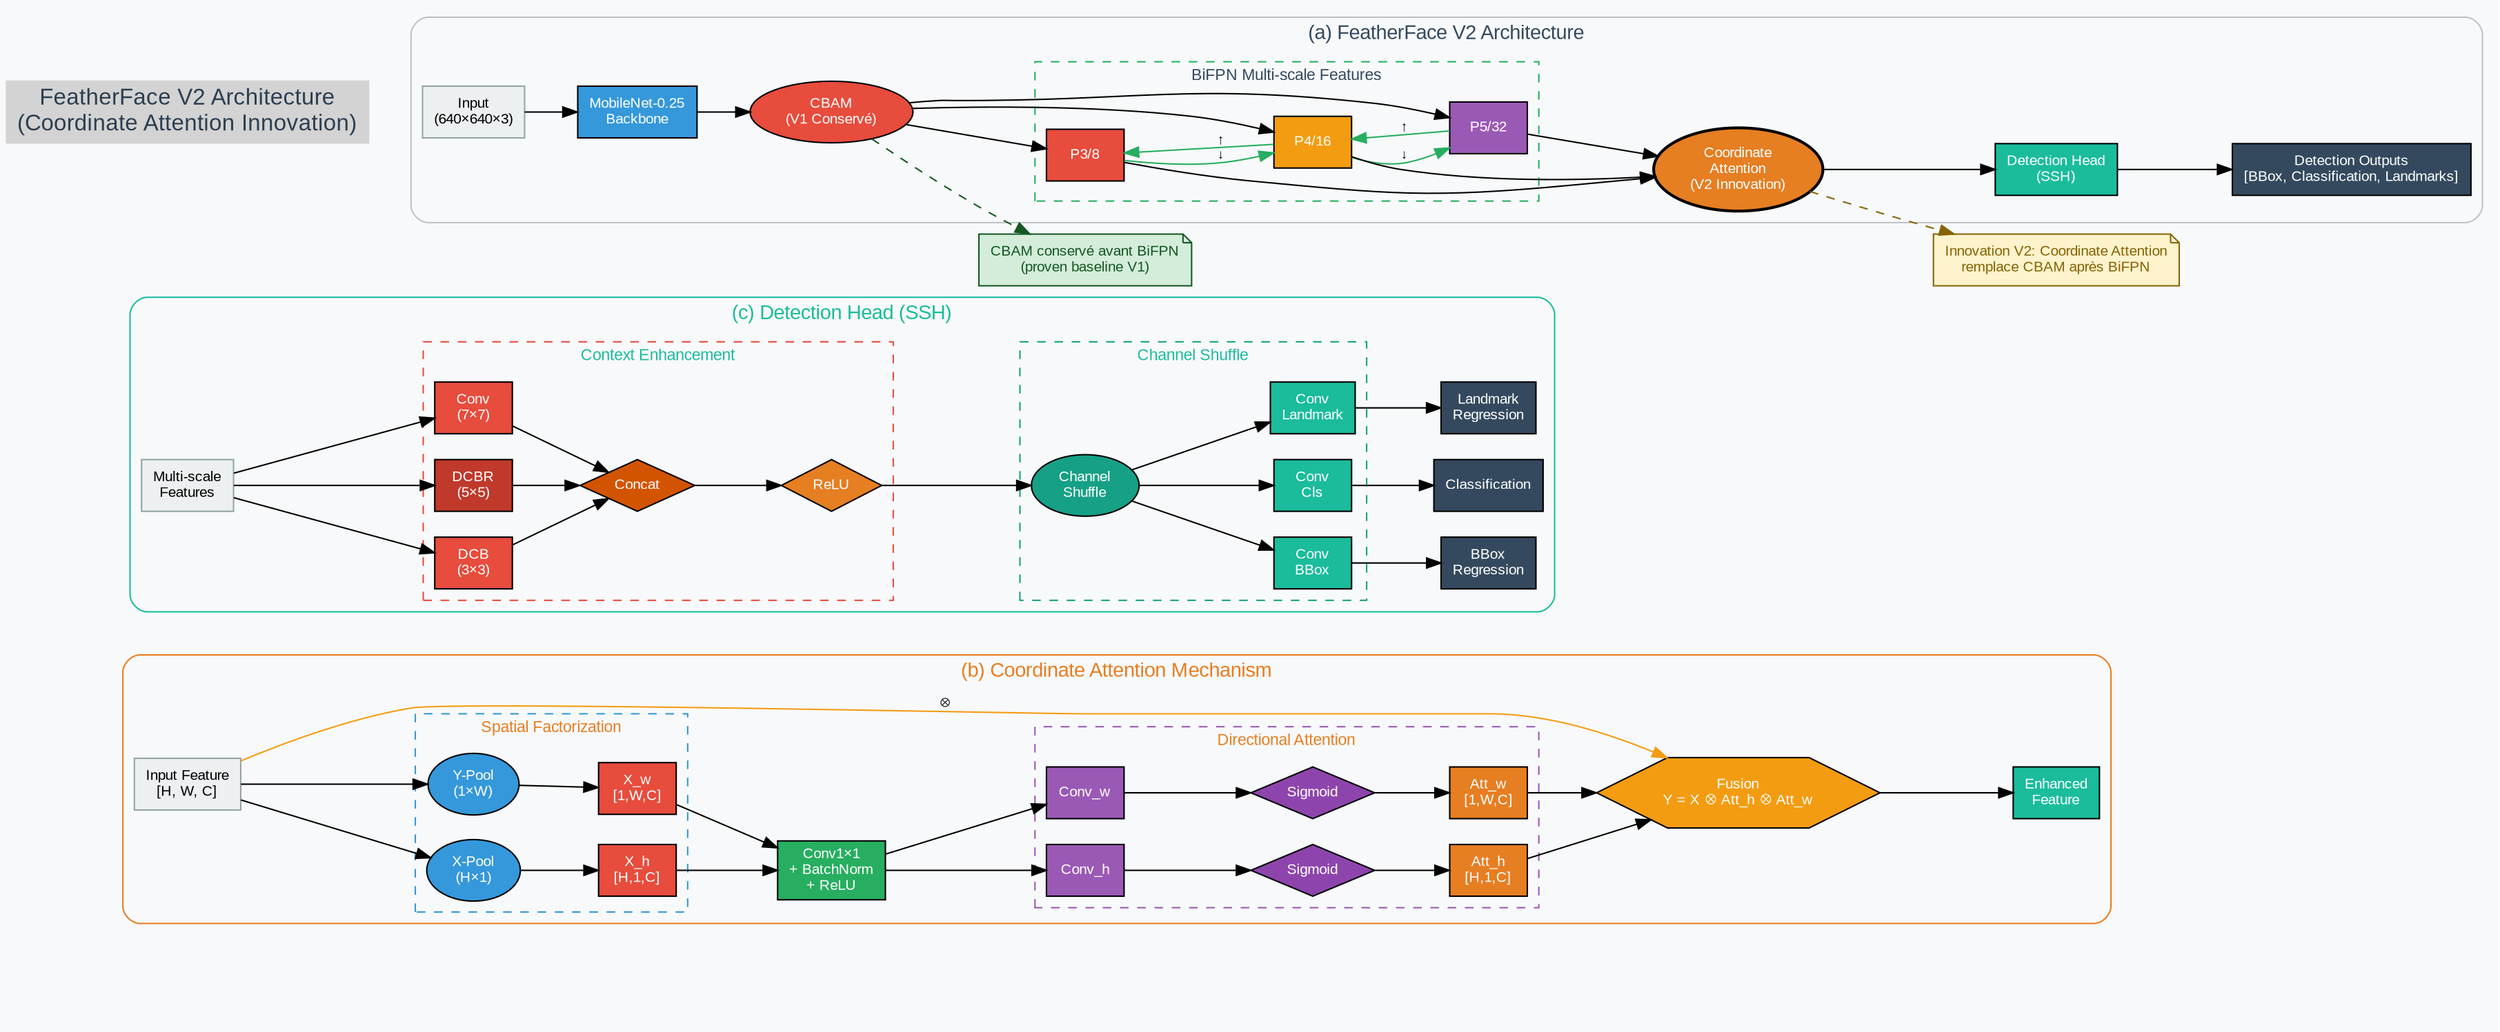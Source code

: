 digraph FeatherFaceV2Architecture {
    // Global settings - Paysage horizontal
    rankdir=LR
    bgcolor="#f8f9fa"
    fontname="Arial"
    fontsize=12
    
    // Node defaults
    node [fontname="Arial", fontsize=10, shape=box, style=filled]
    edge [fontname="Arial", fontsize=9]
    
    // Title
    title [label="FeatherFace V2 Architecture\n(Coordinate Attention Innovation)", 
           shape=plaintext, fontsize=16, fontcolor="#2c3e50"]
    
    // (a) FeatherFace V2 Main Architecture
    subgraph cluster_main {
        label="(a) FeatherFace V2 Architecture"
        fontsize=14
        fontcolor="#34495e"
        color="#bdc3c7"
        style=rounded
        
        // Input
        input [label="Input\n(640×640×3)", fillcolor="#ecf0f1", color="#95a5a6"]
        
        // Backbone
        backbone [label="MobileNet-0.25\nBackbone", fillcolor="#3498db", fontcolor="white"]
        
        // CBAM before BiFPN (conservé V1)
        cbam_before [label="CBAM\n(V1 Conservé)", fillcolor="#e74c3c", fontcolor="white", shape=ellipse]
        
        // BiFPN Feature Pyramid
        subgraph cluster_fpn {
            label="BiFPN Multi-scale Features"
            fontsize=11
            color="#27ae60"
            style=dashed
            
            p3 [label="P3/8", fillcolor="#e74c3c", fontcolor="white"]
            p4 [label="P4/16", fillcolor="#f39c12", fontcolor="white"] 
            p5 [label="P5/32", fillcolor="#9b59b6", fontcolor="white"]
            
            // BiFPN connections
            p3 -> p4 [label="↓", color="#27ae60"]
            p4 -> p5 [label="↓", color="#27ae60"]
            p5 -> p4 [label="↑", color="#27ae60"]
            p4 -> p3 [label="↑", color="#27ae60"]
        }
        
        // V2 Innovation: Coordinate Attention (après BiFPN)
        coord_attn [label="Coordinate\nAttention\n(V2 Innovation)", 
                   fillcolor="#e67e22", fontcolor="white", 
                   shape=ellipse, style="filled,bold"]
        
        // Detection heads
        det_head [label="Detection Head\n(SSH)", fillcolor="#1abc9c", fontcolor="white"]
        
        // Outputs
        outputs [label="Detection Outputs\n[BBox, Classification, Landmarks]", 
                fillcolor="#34495e", fontcolor="white"]
        
        // Main flow - Architecture V2 corrigée
        input -> backbone
        backbone -> cbam_before
        cbam_before -> p3
        cbam_before -> p4  
        cbam_before -> p5
        
        p3 -> coord_attn
        p4 -> coord_attn
        p5 -> coord_attn
        
        coord_attn -> det_head
        det_head -> outputs
    }
    
    // (b) Coordinate Attention Mechanism Detail
    subgraph cluster_coord_attn {
        label="(b) Coordinate Attention Mechanism"
        fontsize=14
        fontcolor="#e67e22"
        color="#e67e22"
        style=rounded
        
        // Input feature
        feat_input [label="Input Feature\n[H, W, C]", fillcolor="#ecf0f1", color="#95a5a6"]
        
        // Spatial factorization
        subgraph cluster_factorization {
            label="Spatial Factorization"
            fontsize=11
            color="#3498db"
            style=dashed
            
            pool_h [label="X-Pool\n(H×1)", fillcolor="#3498db", fontcolor="white", shape=ellipse]
            pool_w [label="Y-Pool\n(1×W)", fillcolor="#3498db", fontcolor="white", shape=ellipse]
            
            feat_h [label="X_h\n[H,1,C]", fillcolor="#e74c3c", fontcolor="white"]
            feat_w [label="X_w\n[1,W,C]", fillcolor="#e74c3c", fontcolor="white"]
        }
        
        // Shared transformation
        conv_transform [label="Conv1×1\n+ BatchNorm\n+ ReLU", fillcolor="#27ae60", fontcolor="white"]
        
        // Directional attention
        subgraph cluster_attention {
            label="Directional Attention"
            fontsize=11
            color="#9b59b6"
            style=dashed
            
            conv_h [label="Conv_h", fillcolor="#9b59b6", fontcolor="white"]
            conv_w [label="Conv_w", fillcolor="#9b59b6", fontcolor="white"]
            
            sigmoid_h [label="Sigmoid", fillcolor="#8e44ad", fontcolor="white", shape=diamond]
            sigmoid_w [label="Sigmoid", fillcolor="#8e44ad", fontcolor="white", shape=diamond]
            
            attn_h [label="Att_h\n[H,1,C]", fillcolor="#e67e22", fontcolor="white"]
            attn_w [label="Att_w\n[1,W,C]", fillcolor="#e67e22", fontcolor="white"]
        }
        
        // Coordinate fusion
        fusion [label="Fusion\nY = X ⊗ Att_h ⊗ Att_w", 
               fillcolor="#f39c12", fontcolor="white", shape=hexagon]
        
        output_feat [label="Enhanced\nFeature", fillcolor="#1abc9c", fontcolor="white"]
        
        // Flow within coordinate attention
        feat_input -> pool_h
        feat_input -> pool_w
        
        pool_h -> feat_h
        pool_w -> feat_w
        
        feat_h -> conv_transform
        feat_w -> conv_transform
        
        conv_transform -> conv_h
        conv_transform -> conv_w
        
        conv_h -> sigmoid_h
        conv_w -> sigmoid_w
        
        sigmoid_h -> attn_h
        sigmoid_w -> attn_w
        
        attn_h -> fusion
        attn_w -> fusion
        feat_input -> fusion [label="⊗", color="#f39c12"]
        
        fusion -> output_feat
    }
    
    // (c) Detection Head (SSH) Detail
    subgraph cluster_detection {
        label="(c) Detection Head (SSH)"
        fontsize=14
        fontcolor="#1abc9c"
        color="#1abc9c"
        style=rounded
        
        // Input to detection head
        det_input [label="Multi-scale\nFeatures", fillcolor="#ecf0f1", color="#95a5a6"]
        
        // Context enhancement
        subgraph cluster_context {
            label="Context Enhancement"
            fontsize=11
            color="#e74c3c"
            style=dashed
            
            dcb [label="DCB\n(3×3)", fillcolor="#e74c3c", fontcolor="white"]
            dcbr [label="DCBR\n(5×5)", fillcolor="#c0392b", fontcolor="white"]
            conv7 [label="Conv\n(7×7)", fillcolor="#e74c3c", fontcolor="white"]
            
            concat_context [label="Concat", fillcolor="#d35400", fontcolor="white", shape=diamond]
            relu_context [label="ReLU", fillcolor="#e67e22", fontcolor="white", shape=diamond]
        }
        
        // Channel shuffle
        subgraph cluster_shuffle {
            label="Channel Shuffle"
            fontsize=11
            color="#16a085"
            style=dashed
            
            channel_shuffle [label="Channel\nShuffle", fillcolor="#16a085", fontcolor="white", shape=ellipse]
            
            conv_bbox [label="Conv\nBBox", fillcolor="#1abc9c", fontcolor="white"]
            conv_cls [label="Conv\nCls", fillcolor="#1abc9c", fontcolor="white"]
            conv_landmark [label="Conv\nLandmark", fillcolor="#1abc9c", fontcolor="white"]
        }
        
        // Final outputs
        bbox_out [label="BBox\nRegression", fillcolor="#34495e", fontcolor="white"]
        cls_out [label="Classification", fillcolor="#34495e", fontcolor="white"]
        landmark_out [label="Landmark\nRegression", fillcolor="#34495e", fontcolor="white"]
        
        // Detection head flow
        det_input -> dcb
        det_input -> dcbr
        det_input -> conv7
        
        dcb -> concat_context
        dcbr -> concat_context
        conv7 -> concat_context
        
        concat_context -> relu_context
        relu_context -> channel_shuffle
        
        channel_shuffle -> conv_bbox
        channel_shuffle -> conv_cls
        channel_shuffle -> conv_landmark
        
        conv_bbox -> bbox_out
        conv_cls -> cls_out
        conv_landmark -> landmark_out
    }
    
    // Main connections between subgraphs
    title -> input [style=invis]
    coord_attn -> feat_input [style=invis, constraint=false]
    det_head -> det_input [style=invis, constraint=false]
    
    // Annotations
    note1 [label="Innovation V2: Coordinate Attention\nremplace CBAM après BiFPN", 
           shape=note, fillcolor="#fff3cd", color="#856404", fontcolor="#856404"]
    note2 [label="CBAM conservé avant BiFPN\n(proven baseline V1)", 
           shape=note, fillcolor="#d4edda", color="#155724", fontcolor="#155724"]
    
    coord_attn -> note1 [style=dashed, color="#856404"]
    cbam_before -> note2 [style=dashed, color="#155724"]
}